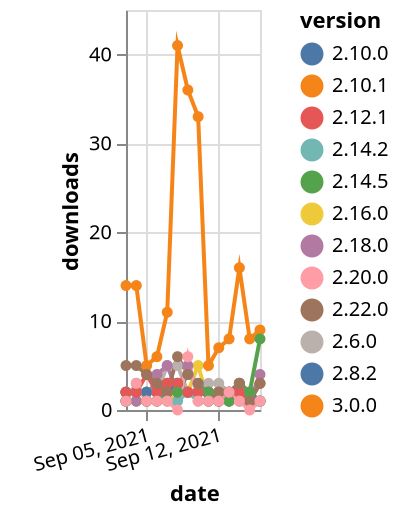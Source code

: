 {"$schema": "https://vega.github.io/schema/vega-lite/v5.json", "description": "A simple bar chart with embedded data.", "data": {"values": [{"date": "2021-09-03", "total": 3030, "delta": 2, "version": "2.8.2"}, {"date": "2021-09-04", "total": 3032, "delta": 2, "version": "2.8.2"}, {"date": "2021-09-05", "total": 3034, "delta": 2, "version": "2.8.2"}, {"date": "2021-09-06", "total": 3036, "delta": 2, "version": "2.8.2"}, {"date": "2021-09-07", "total": 3039, "delta": 3, "version": "2.8.2"}, {"date": "2021-09-08", "total": 3042, "delta": 3, "version": "2.8.2"}, {"date": "2021-09-09", "total": 3044, "delta": 2, "version": "2.8.2"}, {"date": "2021-09-10", "total": 3046, "delta": 2, "version": "2.8.2"}, {"date": "2021-09-11", "total": 3048, "delta": 2, "version": "2.8.2"}, {"date": "2021-09-12", "total": 3050, "delta": 2, "version": "2.8.2"}, {"date": "2021-09-13", "total": 3052, "delta": 2, "version": "2.8.2"}, {"date": "2021-09-14", "total": 3055, "delta": 3, "version": "2.8.2"}, {"date": "2021-09-15", "total": 3057, "delta": 2, "version": "2.8.2"}, {"date": "2021-09-16", "total": 3058, "delta": 1, "version": "2.8.2"}, {"date": "2021-09-03", "total": 8900, "delta": 2, "version": "2.10.1"}, {"date": "2021-09-04", "total": 8902, "delta": 2, "version": "2.10.1"}, {"date": "2021-09-05", "total": 8904, "delta": 2, "version": "2.10.1"}, {"date": "2021-09-06", "total": 8906, "delta": 2, "version": "2.10.1"}, {"date": "2021-09-07", "total": 8909, "delta": 3, "version": "2.10.1"}, {"date": "2021-09-08", "total": 8912, "delta": 3, "version": "2.10.1"}, {"date": "2021-09-09", "total": 8914, "delta": 2, "version": "2.10.1"}, {"date": "2021-09-10", "total": 8916, "delta": 2, "version": "2.10.1"}, {"date": "2021-09-11", "total": 8918, "delta": 2, "version": "2.10.1"}, {"date": "2021-09-12", "total": 8920, "delta": 2, "version": "2.10.1"}, {"date": "2021-09-13", "total": 8922, "delta": 2, "version": "2.10.1"}, {"date": "2021-09-14", "total": 8925, "delta": 3, "version": "2.10.1"}, {"date": "2021-09-15", "total": 8927, "delta": 2, "version": "2.10.1"}, {"date": "2021-09-16", "total": 8928, "delta": 1, "version": "2.10.1"}, {"date": "2021-09-03", "total": 771, "delta": 1, "version": "2.16.0"}, {"date": "2021-09-04", "total": 772, "delta": 1, "version": "2.16.0"}, {"date": "2021-09-05", "total": 773, "delta": 1, "version": "2.16.0"}, {"date": "2021-09-06", "total": 774, "delta": 1, "version": "2.16.0"}, {"date": "2021-09-07", "total": 775, "delta": 1, "version": "2.16.0"}, {"date": "2021-09-08", "total": 777, "delta": 2, "version": "2.16.0"}, {"date": "2021-09-09", "total": 779, "delta": 2, "version": "2.16.0"}, {"date": "2021-09-10", "total": 784, "delta": 5, "version": "2.16.0"}, {"date": "2021-09-11", "total": 785, "delta": 1, "version": "2.16.0"}, {"date": "2021-09-12", "total": 786, "delta": 1, "version": "2.16.0"}, {"date": "2021-09-13", "total": 787, "delta": 1, "version": "2.16.0"}, {"date": "2021-09-14", "total": 788, "delta": 1, "version": "2.16.0"}, {"date": "2021-09-15", "total": 789, "delta": 1, "version": "2.16.0"}, {"date": "2021-09-16", "total": 790, "delta": 1, "version": "2.16.0"}, {"date": "2021-09-03", "total": 5999, "delta": 2, "version": "2.6.0"}, {"date": "2021-09-04", "total": 6001, "delta": 2, "version": "2.6.0"}, {"date": "2021-09-05", "total": 6003, "delta": 2, "version": "2.6.0"}, {"date": "2021-09-06", "total": 6005, "delta": 2, "version": "2.6.0"}, {"date": "2021-09-07", "total": 6010, "delta": 5, "version": "2.6.0"}, {"date": "2021-09-08", "total": 6015, "delta": 5, "version": "2.6.0"}, {"date": "2021-09-09", "total": 6017, "delta": 2, "version": "2.6.0"}, {"date": "2021-09-10", "total": 6019, "delta": 2, "version": "2.6.0"}, {"date": "2021-09-11", "total": 6022, "delta": 3, "version": "2.6.0"}, {"date": "2021-09-12", "total": 6025, "delta": 3, "version": "2.6.0"}, {"date": "2021-09-13", "total": 6027, "delta": 2, "version": "2.6.0"}, {"date": "2021-09-14", "total": 6029, "delta": 2, "version": "2.6.0"}, {"date": "2021-09-15", "total": 6031, "delta": 2, "version": "2.6.0"}, {"date": "2021-09-16", "total": 6032, "delta": 1, "version": "2.6.0"}, {"date": "2021-09-03", "total": 1972, "delta": 2, "version": "2.10.0"}, {"date": "2021-09-04", "total": 1974, "delta": 2, "version": "2.10.0"}, {"date": "2021-09-05", "total": 1976, "delta": 2, "version": "2.10.0"}, {"date": "2021-09-06", "total": 1978, "delta": 2, "version": "2.10.0"}, {"date": "2021-09-07", "total": 1980, "delta": 2, "version": "2.10.0"}, {"date": "2021-09-08", "total": 1983, "delta": 3, "version": "2.10.0"}, {"date": "2021-09-09", "total": 1985, "delta": 2, "version": "2.10.0"}, {"date": "2021-09-10", "total": 1987, "delta": 2, "version": "2.10.0"}, {"date": "2021-09-11", "total": 1989, "delta": 2, "version": "2.10.0"}, {"date": "2021-09-12", "total": 1991, "delta": 2, "version": "2.10.0"}, {"date": "2021-09-13", "total": 1993, "delta": 2, "version": "2.10.0"}, {"date": "2021-09-14", "total": 1995, "delta": 2, "version": "2.10.0"}, {"date": "2021-09-15", "total": 1997, "delta": 2, "version": "2.10.0"}, {"date": "2021-09-16", "total": 1998, "delta": 1, "version": "2.10.0"}, {"date": "2021-09-03", "total": 1288, "delta": 1, "version": "2.14.2"}, {"date": "2021-09-04", "total": 1289, "delta": 1, "version": "2.14.2"}, {"date": "2021-09-05", "total": 1290, "delta": 1, "version": "2.14.2"}, {"date": "2021-09-06", "total": 1291, "delta": 1, "version": "2.14.2"}, {"date": "2021-09-07", "total": 1292, "delta": 1, "version": "2.14.2"}, {"date": "2021-09-08", "total": 1293, "delta": 1, "version": "2.14.2"}, {"date": "2021-09-09", "total": 1295, "delta": 2, "version": "2.14.2"}, {"date": "2021-09-10", "total": 1296, "delta": 1, "version": "2.14.2"}, {"date": "2021-09-11", "total": 1297, "delta": 1, "version": "2.14.2"}, {"date": "2021-09-12", "total": 1298, "delta": 1, "version": "2.14.2"}, {"date": "2021-09-13", "total": 1299, "delta": 1, "version": "2.14.2"}, {"date": "2021-09-14", "total": 1300, "delta": 1, "version": "2.14.2"}, {"date": "2021-09-15", "total": 1301, "delta": 1, "version": "2.14.2"}, {"date": "2021-09-16", "total": 1302, "delta": 1, "version": "2.14.2"}, {"date": "2021-09-03", "total": 813, "delta": 14, "version": "3.0.0"}, {"date": "2021-09-04", "total": 827, "delta": 14, "version": "3.0.0"}, {"date": "2021-09-05", "total": 832, "delta": 5, "version": "3.0.0"}, {"date": "2021-09-06", "total": 838, "delta": 6, "version": "3.0.0"}, {"date": "2021-09-07", "total": 849, "delta": 11, "version": "3.0.0"}, {"date": "2021-09-08", "total": 890, "delta": 41, "version": "3.0.0"}, {"date": "2021-09-09", "total": 926, "delta": 36, "version": "3.0.0"}, {"date": "2021-09-10", "total": 959, "delta": 33, "version": "3.0.0"}, {"date": "2021-09-11", "total": 964, "delta": 5, "version": "3.0.0"}, {"date": "2021-09-12", "total": 971, "delta": 7, "version": "3.0.0"}, {"date": "2021-09-13", "total": 979, "delta": 8, "version": "3.0.0"}, {"date": "2021-09-14", "total": 995, "delta": 16, "version": "3.0.0"}, {"date": "2021-09-15", "total": 1003, "delta": 8, "version": "3.0.0"}, {"date": "2021-09-16", "total": 1012, "delta": 9, "version": "3.0.0"}, {"date": "2021-09-03", "total": 2287, "delta": 1, "version": "2.18.0"}, {"date": "2021-09-04", "total": 2288, "delta": 1, "version": "2.18.0"}, {"date": "2021-09-05", "total": 2289, "delta": 1, "version": "2.18.0"}, {"date": "2021-09-06", "total": 2293, "delta": 4, "version": "2.18.0"}, {"date": "2021-09-07", "total": 2298, "delta": 5, "version": "2.18.0"}, {"date": "2021-09-08", "total": 2300, "delta": 2, "version": "2.18.0"}, {"date": "2021-09-09", "total": 2305, "delta": 5, "version": "2.18.0"}, {"date": "2021-09-10", "total": 2307, "delta": 2, "version": "2.18.0"}, {"date": "2021-09-11", "total": 2309, "delta": 2, "version": "2.18.0"}, {"date": "2021-09-12", "total": 2310, "delta": 1, "version": "2.18.0"}, {"date": "2021-09-13", "total": 2311, "delta": 1, "version": "2.18.0"}, {"date": "2021-09-14", "total": 2313, "delta": 2, "version": "2.18.0"}, {"date": "2021-09-15", "total": 2314, "delta": 1, "version": "2.18.0"}, {"date": "2021-09-16", "total": 2318, "delta": 4, "version": "2.18.0"}, {"date": "2021-09-03", "total": 2635, "delta": 2, "version": "2.12.1"}, {"date": "2021-09-04", "total": 2637, "delta": 2, "version": "2.12.1"}, {"date": "2021-09-05", "total": 2641, "delta": 4, "version": "2.12.1"}, {"date": "2021-09-06", "total": 2643, "delta": 2, "version": "2.12.1"}, {"date": "2021-09-07", "total": 2646, "delta": 3, "version": "2.12.1"}, {"date": "2021-09-08", "total": 2649, "delta": 3, "version": "2.12.1"}, {"date": "2021-09-09", "total": 2651, "delta": 2, "version": "2.12.1"}, {"date": "2021-09-10", "total": 2653, "delta": 2, "version": "2.12.1"}, {"date": "2021-09-11", "total": 2655, "delta": 2, "version": "2.12.1"}, {"date": "2021-09-12", "total": 2657, "delta": 2, "version": "2.12.1"}, {"date": "2021-09-13", "total": 2659, "delta": 2, "version": "2.12.1"}, {"date": "2021-09-14", "total": 2661, "delta": 2, "version": "2.12.1"}, {"date": "2021-09-15", "total": 2662, "delta": 1, "version": "2.12.1"}, {"date": "2021-09-16", "total": 2665, "delta": 3, "version": "2.12.1"}, {"date": "2021-09-03", "total": 2704, "delta": 1, "version": "2.14.5"}, {"date": "2021-09-04", "total": 2707, "delta": 3, "version": "2.14.5"}, {"date": "2021-09-05", "total": 2708, "delta": 1, "version": "2.14.5"}, {"date": "2021-09-06", "total": 2709, "delta": 1, "version": "2.14.5"}, {"date": "2021-09-07", "total": 2711, "delta": 2, "version": "2.14.5"}, {"date": "2021-09-08", "total": 2713, "delta": 2, "version": "2.14.5"}, {"date": "2021-09-09", "total": 2717, "delta": 4, "version": "2.14.5"}, {"date": "2021-09-10", "total": 2720, "delta": 3, "version": "2.14.5"}, {"date": "2021-09-11", "total": 2722, "delta": 2, "version": "2.14.5"}, {"date": "2021-09-12", "total": 2723, "delta": 1, "version": "2.14.5"}, {"date": "2021-09-13", "total": 2724, "delta": 1, "version": "2.14.5"}, {"date": "2021-09-14", "total": 2727, "delta": 3, "version": "2.14.5"}, {"date": "2021-09-15", "total": 2729, "delta": 2, "version": "2.14.5"}, {"date": "2021-09-16", "total": 2737, "delta": 8, "version": "2.14.5"}, {"date": "2021-09-03", "total": 2801, "delta": 5, "version": "2.22.0"}, {"date": "2021-09-04", "total": 2806, "delta": 5, "version": "2.22.0"}, {"date": "2021-09-05", "total": 2810, "delta": 4, "version": "2.22.0"}, {"date": "2021-09-06", "total": 2813, "delta": 3, "version": "2.22.0"}, {"date": "2021-09-07", "total": 2815, "delta": 2, "version": "2.22.0"}, {"date": "2021-09-08", "total": 2821, "delta": 6, "version": "2.22.0"}, {"date": "2021-09-09", "total": 2825, "delta": 4, "version": "2.22.0"}, {"date": "2021-09-10", "total": 2828, "delta": 3, "version": "2.22.0"}, {"date": "2021-09-11", "total": 2829, "delta": 1, "version": "2.22.0"}, {"date": "2021-09-12", "total": 2831, "delta": 2, "version": "2.22.0"}, {"date": "2021-09-13", "total": 2833, "delta": 2, "version": "2.22.0"}, {"date": "2021-09-14", "total": 2836, "delta": 3, "version": "2.22.0"}, {"date": "2021-09-15", "total": 2837, "delta": 1, "version": "2.22.0"}, {"date": "2021-09-16", "total": 2840, "delta": 3, "version": "2.22.0"}, {"date": "2021-09-03", "total": 5382, "delta": 1, "version": "2.20.0"}, {"date": "2021-09-04", "total": 5385, "delta": 3, "version": "2.20.0"}, {"date": "2021-09-05", "total": 5386, "delta": 1, "version": "2.20.0"}, {"date": "2021-09-06", "total": 5387, "delta": 1, "version": "2.20.0"}, {"date": "2021-09-07", "total": 5388, "delta": 1, "version": "2.20.0"}, {"date": "2021-09-08", "total": 5388, "delta": 0, "version": "2.20.0"}, {"date": "2021-09-09", "total": 5394, "delta": 6, "version": "2.20.0"}, {"date": "2021-09-10", "total": 5395, "delta": 1, "version": "2.20.0"}, {"date": "2021-09-11", "total": 5396, "delta": 1, "version": "2.20.0"}, {"date": "2021-09-12", "total": 5397, "delta": 1, "version": "2.20.0"}, {"date": "2021-09-13", "total": 5399, "delta": 2, "version": "2.20.0"}, {"date": "2021-09-14", "total": 5400, "delta": 1, "version": "2.20.0"}, {"date": "2021-09-15", "total": 5400, "delta": 0, "version": "2.20.0"}, {"date": "2021-09-16", "total": 5401, "delta": 1, "version": "2.20.0"}]}, "width": "container", "mark": {"type": "line", "point": {"filled": true}}, "encoding": {"x": {"field": "date", "type": "temporal", "timeUnit": "yearmonthdate", "title": "date", "axis": {"labelAngle": -15}}, "y": {"field": "delta", "type": "quantitative", "title": "downloads"}, "color": {"field": "version", "type": "nominal"}, "tooltip": {"field": "delta"}}}